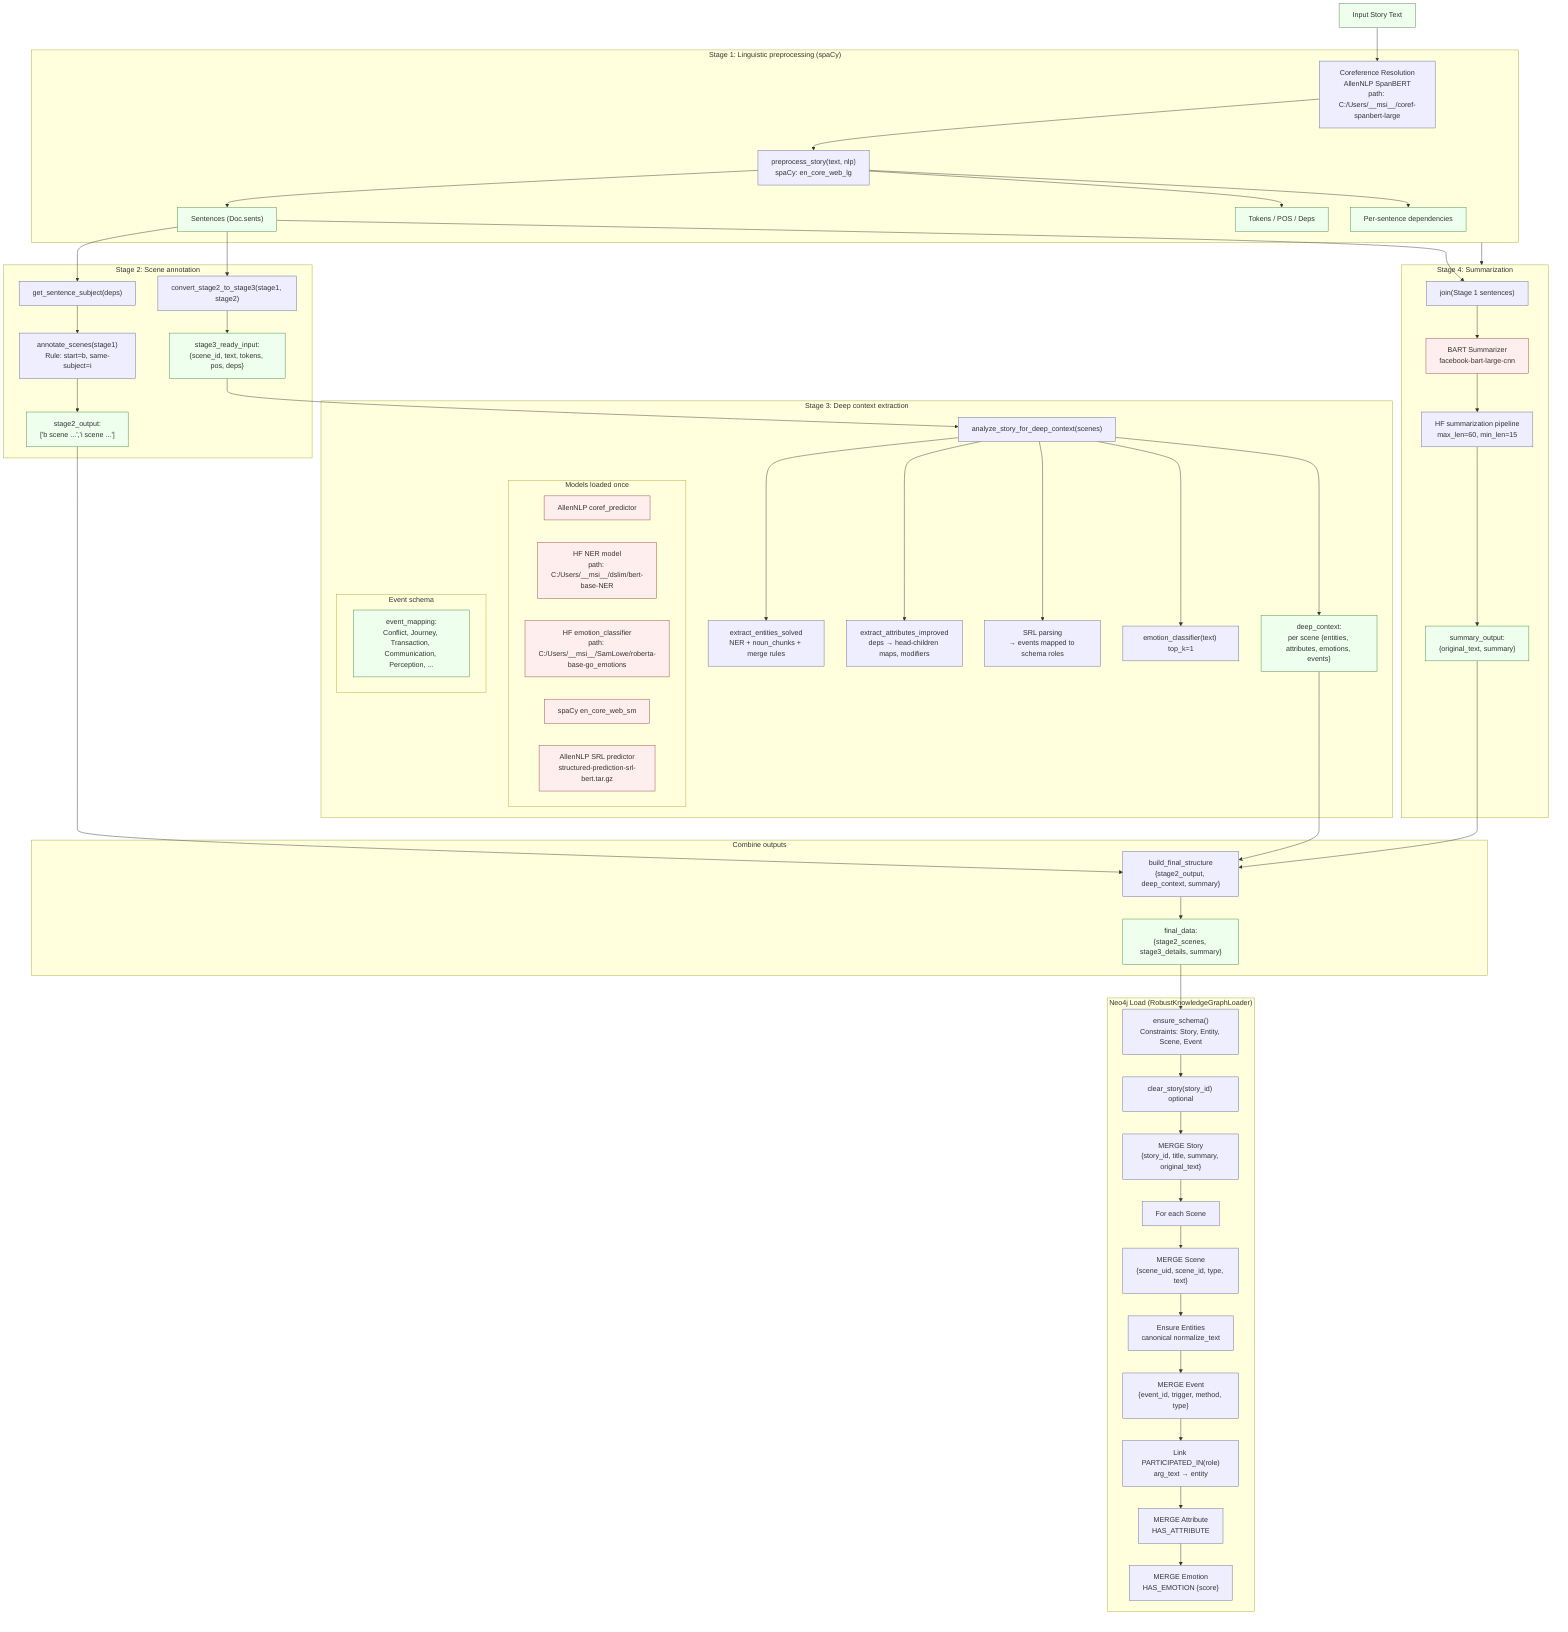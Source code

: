 flowchart TD
    %% Inputs and environment
    A["Input Story Text"]:::data --> B["Coreference Resolution<br/>AllenNLP SpanBERT<br/>path: C:/Users/__msi__/coref-spanbert-large"]:::op

    subgraph S1 ["Stage 1: Linguistic preprocessing (spaCy)"]
        direction TB
        B --> C["preprocess_story(text, nlp)<br/>spaCy: en_core_web_lg"]:::op
        C --> D1["Sentences (Doc.sents)"]:::data
        C --> D2["Tokens / POS / Deps"]:::data
        C --> D3["Per-sentence dependencies"]:::data
    end

    subgraph S2 ["Stage 2: Scene annotation"]
        direction TB
        D1 --> E["get_sentence_subject(deps)"]:::op
        E --> F["annotate_scenes(stage1)<br/>Rule: start=b, same-subject=i"]:::op
        F --> G["stage2_output:<br/>['b scene ...','i scene ...']"]:::data
        D1 --> H["convert_stage2_to_stage3(stage1, stage2)"]:::op
        H --> I["stage3_ready_input:<br/>{scene_id, text, tokens, pos, deps}"]:::data
    end

    subgraph S3 ["Stage 3: Deep context extraction"]
        direction TB
        subgraph M ["Models loaded once"]
            M1["AllenNLP coref_predictor"]:::model
            M2["HF NER model<br/>path: C:/Users/__msi__/dslim/bert-base-NER"]:::model
            M3["HF emotion_classifier<br/>path: C:/Users/__msi__/SamLowe/roberta-base-go_emotions"]:::model
            M4["spaCy en_core_web_sm"]:::model
            M5["AllenNLP SRL predictor<br/>structured-prediction-srl-bert.tar.gz"]:::model
        end

        I --> J["analyze_story_for_deep_context(scenes)"]:::op
        J --> J1["extract_entities_solved<br/>NER + noun_chunks + merge rules"]:::op
        J --> J2["extract_attributes_improved<br/>deps → head-children maps, modifiers"]:::op
        J --> J3["SRL parsing<br/>→ events mapped to schema roles"]:::op
        J --> J4["emotion_classifier(text) top_k=1"]:::op
        J --> K["deep_context:<br/>per scene {entities, attributes, emotions, events}"]:::data

        subgraph ES ["Event schema"]
            ES1["event_mapping:<br/>Conflict, Journey, Transaction, Communication, Perception, ..."]:::data
        end
    end

    subgraph S4 ["Stage 4: Summarization"]
        direction TB
        D1 --> L["join(Stage 1 sentences)"]:::op
        L --> M_summarizer["BART Summarizer<br/>facebook-bart-large-cnn"]:::model
        M_summarizer --> N["HF summarization pipeline<br/>max_len=60, min_len=15"]:::op
        N --> O["summary_output:<br/>{original_text, summary}"]:::data
    end

    subgraph COMB ["Combine outputs"]
        direction TB
        G --> P["build_final_structure<br/>{stage2_output, deep_context, summary}"]:::op
        K --> P
        O --> P
        P --> Q["final_data:<br/>{stage2_scenes, stage3_details, summary}"]:::data
    end

    subgraph KG ["Neo4j Load (RobustKnowledgeGraphLoader)"]
        direction TB
        R["ensure_schema()<br/>Constraints: Story, Entity, Scene, Event"]:::op
        S["clear_story(story_id) optional"]:::op
        T["MERGE Story<br/>{story_id, title, summary, original_text}"]:::op
        U["For each Scene"]:::op
        V["MERGE Scene<br/>{scene_uid, scene_id, type, text}"]:::op
        W["Ensure Entities<br/>canonical normalize_text"]:::op
        X["MERGE Event<br/>{event_id, trigger, method, type}"]:::op
        Y["Link PARTICIPATED_IN(role)<br/>arg_text → entity"]:::op
        Z["MERGE Attribute<br/>HAS_ATTRIBUTE"]:::op
        Z2["MERGE Emotion<br/>HAS_EMOTION {score}"]:::op

        Q --> R --> S --> T --> U
        U --> V --> W --> X --> Y --> Z --> Z2
    end

    %% Connections between major stages
    S1 --> S4

    %% CSS Classes for styling
    classDef op fill:#eef,stroke:#669,stroke-width:1px;
    classDef data fill:#efe,stroke:#484,stroke-width:1px;
    classDef model fill:#fee,stroke:#944,stroke-width:1px;